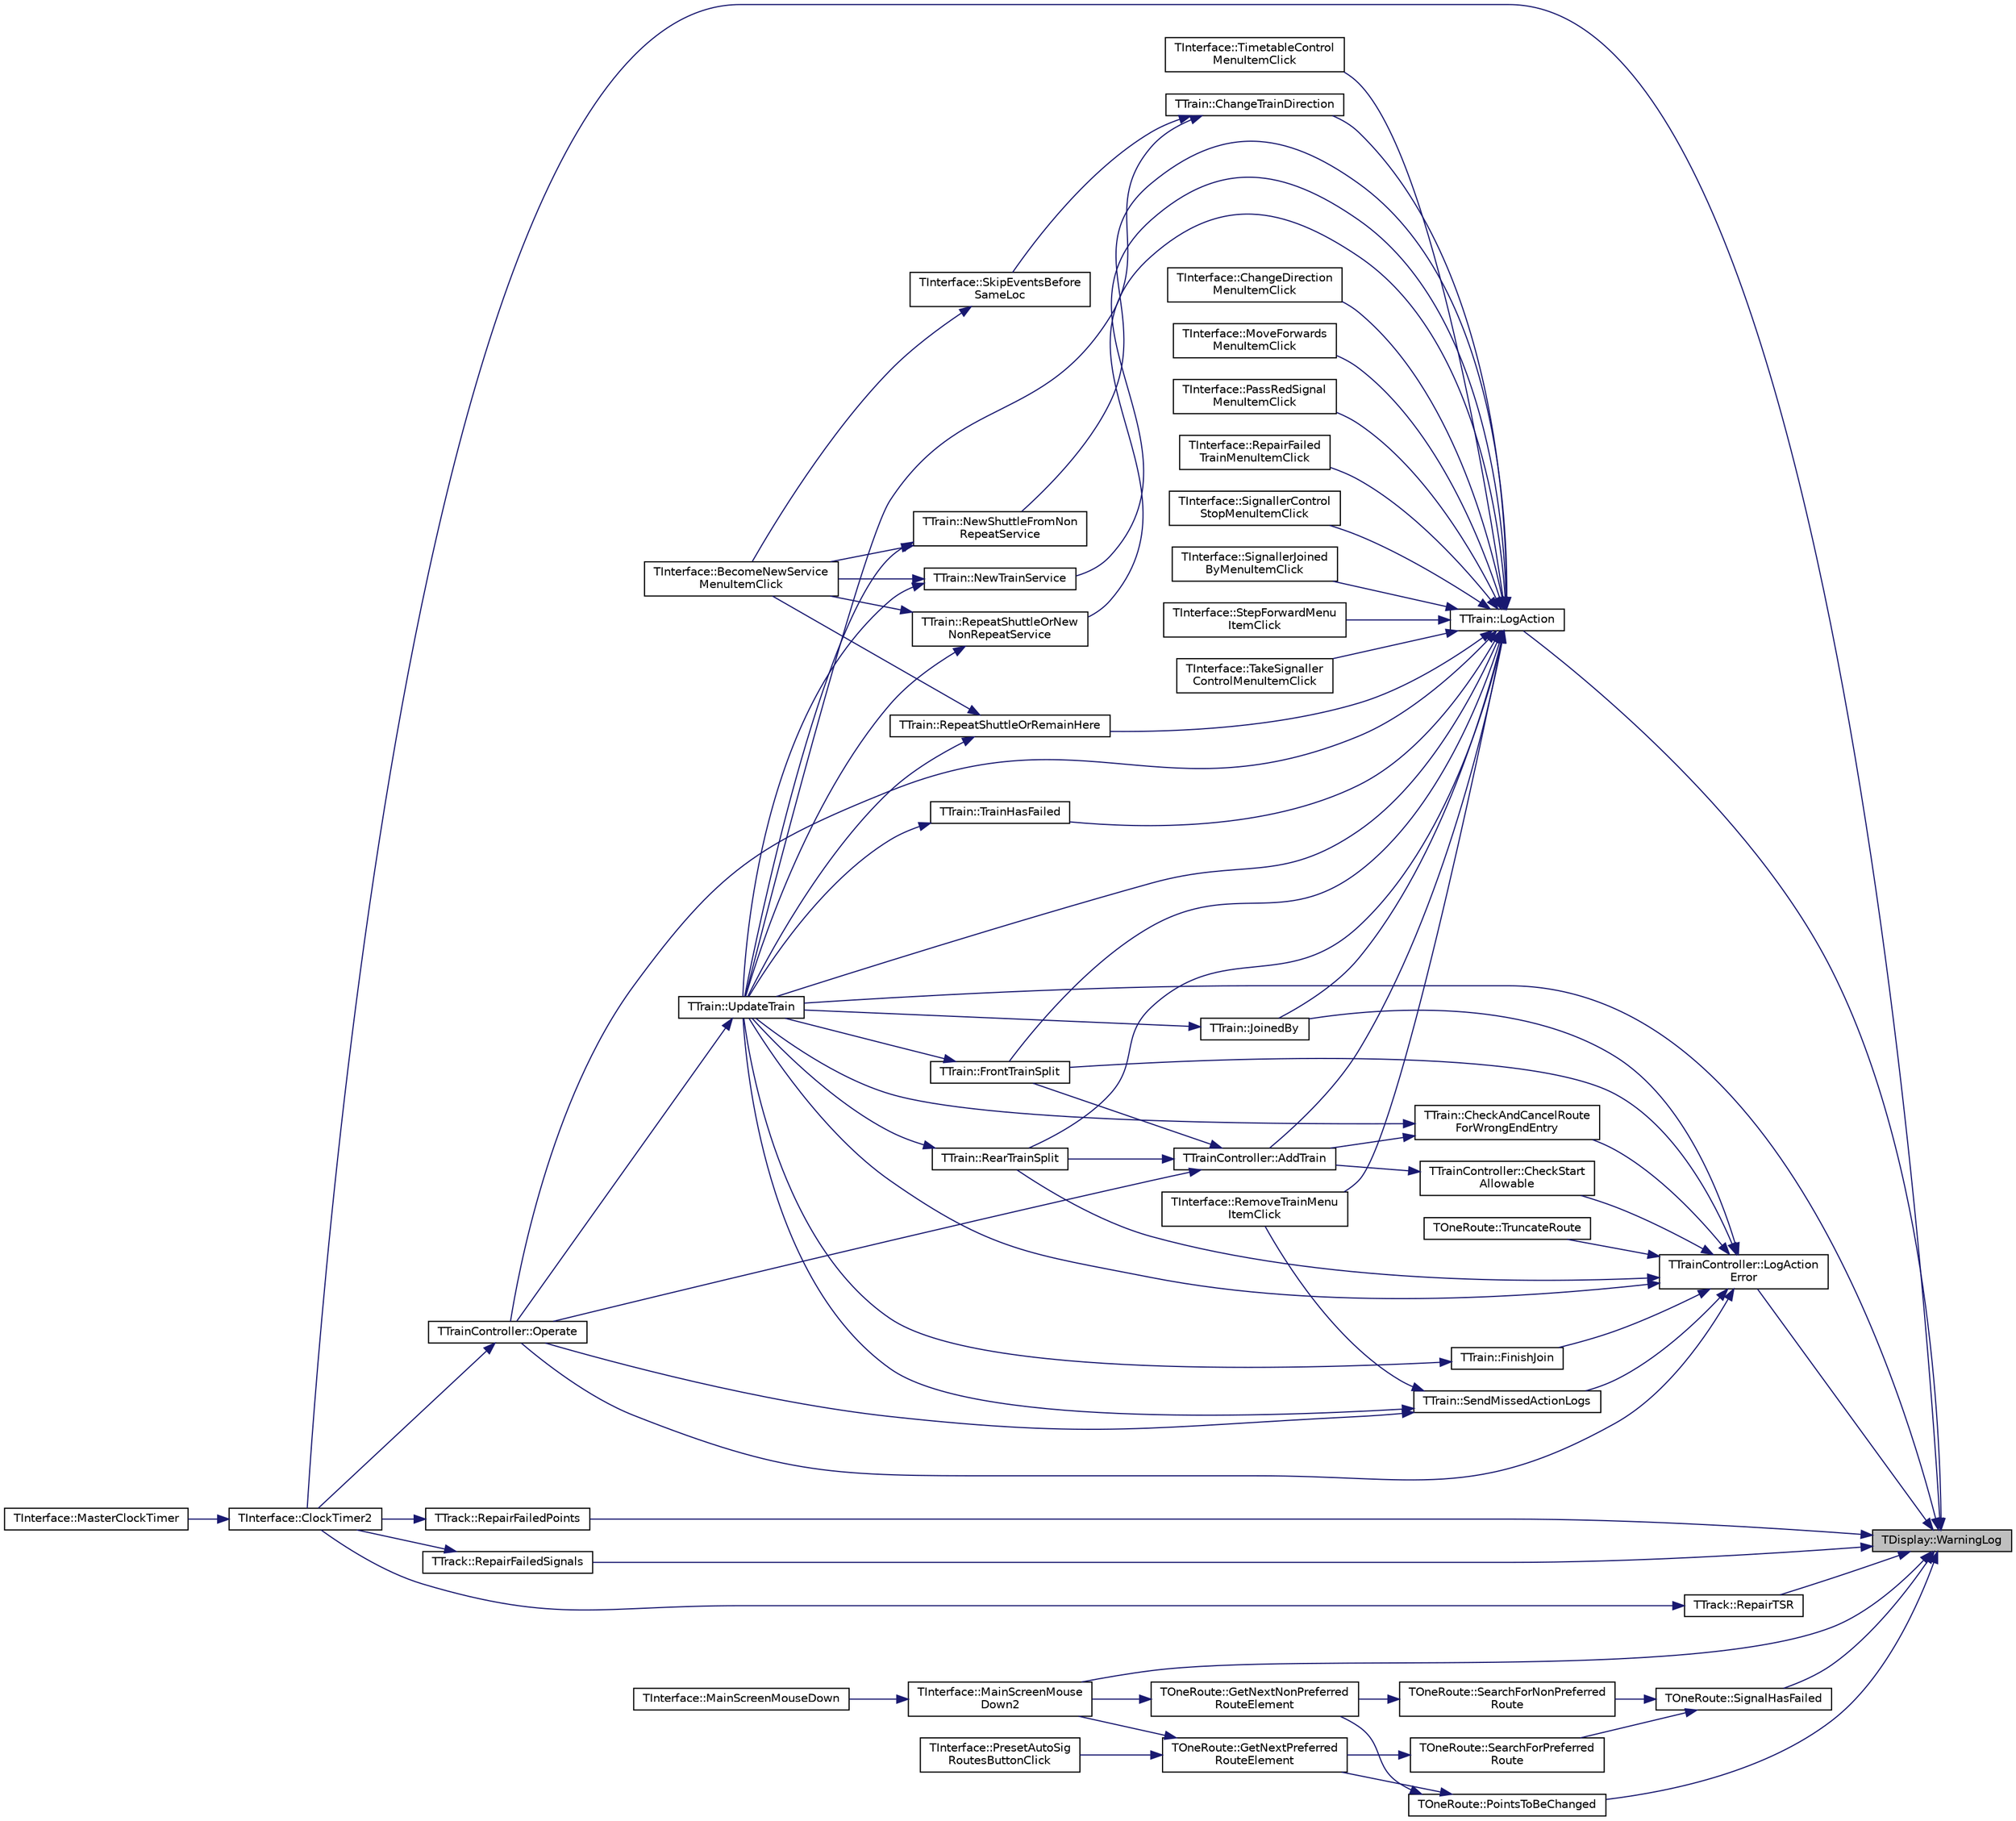 digraph "TDisplay::WarningLog"
{
 // INTERACTIVE_SVG=YES
 // LATEX_PDF_SIZE
  edge [fontname="Helvetica",fontsize="10",labelfontname="Helvetica",labelfontsize="10"];
  node [fontname="Helvetica",fontsize="10",shape=record];
  rankdir="RL";
  Node1 [label="TDisplay::WarningLog",height=0.2,width=0.4,color="black", fillcolor="grey75", style="filled", fontcolor="black",tooltip="Display warning message Statement in the bottom left hand warning position and scroll other messages ..."];
  Node1 -> Node2 [dir="back",color="midnightblue",fontsize="10",style="solid",fontname="Helvetica"];
  Node2 [label="TInterface::ClockTimer2",height=0.2,width=0.4,color="black", fillcolor="white", style="filled",URL="$class_t_interface.html#a6139ffb52492eb89e5487a8a3cd647b5",tooltip="The main loop, called every clock tick via MasterClockTimer."];
  Node2 -> Node3 [dir="back",color="midnightblue",fontsize="10",style="solid",fontname="Helvetica"];
  Node3 [label="TInterface::MasterClockTimer",height=0.2,width=0.4,color="black", fillcolor="white", style="filled",URL="$class_t_interface.html#ace30a12d923fc7fb489afabb0a09aa4f",tooltip=" "];
  Node1 -> Node4 [dir="back",color="midnightblue",fontsize="10",style="solid",fontname="Helvetica"];
  Node4 [label="TTrain::LogAction",height=0.2,width=0.4,color="black", fillcolor="white", style="filled",URL="$class_t_train.html#aa3cf379140cb396c57454801dbd6e6ab",tooltip="Send a message to the performance log and performance file, and if the message is flagged as a warnin..."];
  Node4 -> Node5 [dir="back",color="midnightblue",fontsize="10",style="solid",fontname="Helvetica"];
  Node5 [label="TTrainController::AddTrain",height=0.2,width=0.4,color="black", fillcolor="white", style="filled",URL="$class_t_train_controller.html#aa895b60238810a9d134cd5b9c886da56",tooltip="Introduce a new train to the railway, with the characteristics specified, returns true for success,..."];
  Node5 -> Node6 [dir="back",color="midnightblue",fontsize="10",style="solid",fontname="Helvetica"];
  Node6 [label="TTrain::FrontTrainSplit",height=0.2,width=0.4,color="black", fillcolor="white", style="filled",URL="$class_t_train.html#ad666fb061d1da7c44a72ec963c2098aa",tooltip="Carry out the actions needed when a train is to split from the front."];
  Node6 -> Node7 [dir="back",color="midnightblue",fontsize="10",style="solid",fontname="Helvetica"];
  Node7 [label="TTrain::UpdateTrain",height=0.2,width=0.4,color="black", fillcolor="white", style="filled",URL="$class_t_train.html#a89ad640ecf8f5163c40727b4e28575fc",tooltip="Major function called at each clock tick for each train & handles all train movement & associated act..."];
  Node7 -> Node8 [dir="back",color="midnightblue",fontsize="10",style="solid",fontname="Helvetica"];
  Node8 [label="TTrainController::Operate",height=0.2,width=0.4,color="black", fillcolor="white", style="filled",URL="$class_t_train_controller.html#a20a1576dea1d86ed78fc5e9f46343481",tooltip="called every clock tick to introduce new trains and update existing trains"];
  Node8 -> Node2 [dir="back",color="midnightblue",fontsize="10",style="solid",fontname="Helvetica"];
  Node5 -> Node8 [dir="back",color="midnightblue",fontsize="10",style="solid",fontname="Helvetica"];
  Node5 -> Node9 [dir="back",color="midnightblue",fontsize="10",style="solid",fontname="Helvetica"];
  Node9 [label="TTrain::RearTrainSplit",height=0.2,width=0.4,color="black", fillcolor="white", style="filled",URL="$class_t_train.html#ad64c5823265b0c611c2e5f0613317aa5",tooltip="Carry out the actions needed when a train is to split from the rear."];
  Node9 -> Node7 [dir="back",color="midnightblue",fontsize="10",style="solid",fontname="Helvetica"];
  Node4 -> Node10 [dir="back",color="midnightblue",fontsize="10",style="solid",fontname="Helvetica"];
  Node10 [label="TInterface::ChangeDirection\lMenuItemClick",height=0.2,width=0.4,color="black", fillcolor="white", style="filled",URL="$class_t_interface.html#aaaf32c3c815553f7ba70698e0f0071bb",tooltip=" "];
  Node4 -> Node11 [dir="back",color="midnightblue",fontsize="10",style="solid",fontname="Helvetica"];
  Node11 [label="TTrain::ChangeTrainDirection",height=0.2,width=0.4,color="black", fillcolor="white", style="filled",URL="$class_t_train.html#aaac04c1b5e358a69e1930bae9ca6f429",tooltip="Reverses the direction of motion of the train."];
  Node11 -> Node12 [dir="back",color="midnightblue",fontsize="10",style="solid",fontname="Helvetica"];
  Node12 [label="TInterface::SkipEventsBefore\lSameLoc",height=0.2,width=0.4,color="black", fillcolor="white", style="filled",URL="$class_t_interface.html#a528675bee2f8940b6fb3de82ebdd9cc1",tooltip="< used when change early to the next service (Fns, Fns-sh, Frh-sh or F-nshs) to advance the action po..."];
  Node12 -> Node13 [dir="back",color="midnightblue",fontsize="10",style="solid",fontname="Helvetica"];
  Node13 [label="TInterface::BecomeNewService\lMenuItemClick",height=0.2,width=0.4,color="black", fillcolor="white", style="filled",URL="$class_t_interface.html#a0e9af41ff305fe2813385fce38b73206",tooltip=" "];
  Node11 -> Node7 [dir="back",color="midnightblue",fontsize="10",style="solid",fontname="Helvetica"];
  Node4 -> Node6 [dir="back",color="midnightblue",fontsize="10",style="solid",fontname="Helvetica"];
  Node4 -> Node14 [dir="back",color="midnightblue",fontsize="10",style="solid",fontname="Helvetica"];
  Node14 [label="TTrain::JoinedBy",height=0.2,width=0.4,color="black", fillcolor="white", style="filled",URL="$class_t_train.html#a6c3479378d35f9041c38d80f03686b41",tooltip="Carry out the actions needed when a train is waiting to be joined by another train."];
  Node14 -> Node7 [dir="back",color="midnightblue",fontsize="10",style="solid",fontname="Helvetica"];
  Node4 -> Node15 [dir="back",color="midnightblue",fontsize="10",style="solid",fontname="Helvetica"];
  Node15 [label="TInterface::MoveForwards\lMenuItemClick",height=0.2,width=0.4,color="black", fillcolor="white", style="filled",URL="$class_t_interface.html#a50478cade5cae721121f5902528987a7",tooltip=" "];
  Node4 -> Node16 [dir="back",color="midnightblue",fontsize="10",style="solid",fontname="Helvetica"];
  Node16 [label="TTrain::NewShuttleFromNon\lRepeatService",height=0.2,width=0.4,color="black", fillcolor="white", style="filled",URL="$class_t_train.html#a2bde9b347632a790874abfee29758d32",tooltip="Carry out the actions needed when a new shuttle service is created from a non-repeating (F-nshs) serv..."];
  Node16 -> Node13 [dir="back",color="midnightblue",fontsize="10",style="solid",fontname="Helvetica"];
  Node16 -> Node7 [dir="back",color="midnightblue",fontsize="10",style="solid",fontname="Helvetica"];
  Node4 -> Node17 [dir="back",color="midnightblue",fontsize="10",style="solid",fontname="Helvetica"];
  Node17 [label="TTrain::NewTrainService",height=0.2,width=0.4,color="black", fillcolor="white", style="filled",URL="$class_t_train.html#a68bda28987bb7b9d7e52b35abb2399de",tooltip="Carry out the actions needed when a train forms a new service (code Fns)"];
  Node17 -> Node13 [dir="back",color="midnightblue",fontsize="10",style="solid",fontname="Helvetica"];
  Node17 -> Node7 [dir="back",color="midnightblue",fontsize="10",style="solid",fontname="Helvetica"];
  Node4 -> Node8 [dir="back",color="midnightblue",fontsize="10",style="solid",fontname="Helvetica"];
  Node4 -> Node18 [dir="back",color="midnightblue",fontsize="10",style="solid",fontname="Helvetica"];
  Node18 [label="TInterface::PassRedSignal\lMenuItemClick",height=0.2,width=0.4,color="black", fillcolor="white", style="filled",URL="$class_t_interface.html#ad7aaed58c91a9ad9598e17fa615024da",tooltip=" "];
  Node4 -> Node9 [dir="back",color="midnightblue",fontsize="10",style="solid",fontname="Helvetica"];
  Node4 -> Node19 [dir="back",color="midnightblue",fontsize="10",style="solid",fontname="Helvetica"];
  Node19 [label="TInterface::RemoveTrainMenu\lItemClick",height=0.2,width=0.4,color="black", fillcolor="white", style="filled",URL="$class_t_interface.html#a921ff57bd9af8acdd79a7c99d4839218",tooltip=" "];
  Node4 -> Node20 [dir="back",color="midnightblue",fontsize="10",style="solid",fontname="Helvetica"];
  Node20 [label="TInterface::RepairFailed\lTrainMenuItemClick",height=0.2,width=0.4,color="black", fillcolor="white", style="filled",URL="$class_t_interface.html#ad3ddf42d51934815002002a770df766a",tooltip=" "];
  Node4 -> Node21 [dir="back",color="midnightblue",fontsize="10",style="solid",fontname="Helvetica"];
  Node21 [label="TTrain::RepeatShuttleOrNew\lNonRepeatService",height=0.2,width=0.4,color="black", fillcolor="white", style="filled",URL="$class_t_train.html#a648f31ead801d51160c024f1ead459c8",tooltip="Carry out the actions needed to create either a new shuttle service or (if all repeats have finished)..."];
  Node21 -> Node13 [dir="back",color="midnightblue",fontsize="10",style="solid",fontname="Helvetica"];
  Node21 -> Node7 [dir="back",color="midnightblue",fontsize="10",style="solid",fontname="Helvetica"];
  Node4 -> Node22 [dir="back",color="midnightblue",fontsize="10",style="solid",fontname="Helvetica"];
  Node22 [label="TTrain::RepeatShuttleOrRemainHere",height=0.2,width=0.4,color="black", fillcolor="white", style="filled",URL="$class_t_train.html#a1f4b4616c1167ff2ef83b2df48545c6b",tooltip="Carry out the actions needed to create either a new shuttle service or (if all repeats have finished)..."];
  Node22 -> Node13 [dir="back",color="midnightblue",fontsize="10",style="solid",fontname="Helvetica"];
  Node22 -> Node7 [dir="back",color="midnightblue",fontsize="10",style="solid",fontname="Helvetica"];
  Node4 -> Node23 [dir="back",color="midnightblue",fontsize="10",style="solid",fontname="Helvetica"];
  Node23 [label="TInterface::SignallerControl\lStopMenuItemClick",height=0.2,width=0.4,color="black", fillcolor="white", style="filled",URL="$class_t_interface.html#a2313bac2c5c5ac3f8b91c46166e35b97",tooltip=" "];
  Node4 -> Node24 [dir="back",color="midnightblue",fontsize="10",style="solid",fontname="Helvetica"];
  Node24 [label="TInterface::SignallerJoined\lByMenuItemClick",height=0.2,width=0.4,color="black", fillcolor="white", style="filled",URL="$class_t_interface.html#ad493289c9c9aa2e4d4e39329e80cc47c",tooltip=" "];
  Node4 -> Node25 [dir="back",color="midnightblue",fontsize="10",style="solid",fontname="Helvetica"];
  Node25 [label="TInterface::StepForwardMenu\lItemClick",height=0.2,width=0.4,color="black", fillcolor="white", style="filled",URL="$class_t_interface.html#a0cc484aa9bc0445312ef9191d8212f14",tooltip=" "];
  Node4 -> Node26 [dir="back",color="midnightblue",fontsize="10",style="solid",fontname="Helvetica"];
  Node26 [label="TInterface::TakeSignaller\lControlMenuItemClick",height=0.2,width=0.4,color="black", fillcolor="white", style="filled",URL="$class_t_interface.html#ab5b80c76a8cc8d2c87f21d323f61c1ce",tooltip=" "];
  Node4 -> Node27 [dir="back",color="midnightblue",fontsize="10",style="solid",fontname="Helvetica"];
  Node27 [label="TInterface::TimetableControl\lMenuItemClick",height=0.2,width=0.4,color="black", fillcolor="white", style="filled",URL="$class_t_interface.html#aec12f0e481024f1268fad36e7188b7a4",tooltip=" "];
  Node4 -> Node28 [dir="back",color="midnightblue",fontsize="10",style="solid",fontname="Helvetica"];
  Node28 [label="TTrain::TrainHasFailed",height=0.2,width=0.4,color="black", fillcolor="white", style="filled",URL="$class_t_train.html#a84204e3d8492e73d1eebf0707c49f620",tooltip="Called when there is a random train failure."];
  Node28 -> Node7 [dir="back",color="midnightblue",fontsize="10",style="solid",fontname="Helvetica"];
  Node4 -> Node7 [dir="back",color="midnightblue",fontsize="10",style="solid",fontname="Helvetica"];
  Node1 -> Node29 [dir="back",color="midnightblue",fontsize="10",style="solid",fontname="Helvetica"];
  Node29 [label="TTrainController::LogAction\lError",height=0.2,width=0.4,color="black", fillcolor="white", style="filled",URL="$class_t_train_controller.html#a9acd46962be476bc76c8d5ce59fff399",tooltip="Send an error message to the performance log and file, and as a warning if appropriate."];
  Node29 -> Node30 [dir="back",color="midnightblue",fontsize="10",style="solid",fontname="Helvetica"];
  Node30 [label="TTrain::CheckAndCancelRoute\lForWrongEndEntry",height=0.2,width=0.4,color="black", fillcolor="white", style="filled",URL="$class_t_train.html#a50997f7e8138a7e6a147fe3b5ad21b84",tooltip="Checks whether Element and EntryPos (where train is about to enter) is on an existing route (or cross..."];
  Node30 -> Node5 [dir="back",color="midnightblue",fontsize="10",style="solid",fontname="Helvetica"];
  Node30 -> Node7 [dir="back",color="midnightblue",fontsize="10",style="solid",fontname="Helvetica"];
  Node29 -> Node31 [dir="back",color="midnightblue",fontsize="10",style="solid",fontname="Helvetica"];
  Node31 [label="TTrainController::CheckStart\lAllowable",height=0.2,width=0.4,color="black", fillcolor="white", style="filled",URL="$class_t_train_controller.html#ab8d8cf015d4784f12585f0ead325e9bf",tooltip="Called when trying to introduce a new train - checks for points in correct orientation,..."];
  Node31 -> Node5 [dir="back",color="midnightblue",fontsize="10",style="solid",fontname="Helvetica"];
  Node29 -> Node32 [dir="back",color="midnightblue",fontsize="10",style="solid",fontname="Helvetica"];
  Node32 [label="TTrain::FinishJoin",height=0.2,width=0.4,color="black", fillcolor="white", style="filled",URL="$class_t_train.html#ab9edf458753619f8cd25f0165484d26f",tooltip="Carry out the actions needed when a train is waiting to join another train."];
  Node32 -> Node7 [dir="back",color="midnightblue",fontsize="10",style="solid",fontname="Helvetica"];
  Node29 -> Node6 [dir="back",color="midnightblue",fontsize="10",style="solid",fontname="Helvetica"];
  Node29 -> Node14 [dir="back",color="midnightblue",fontsize="10",style="solid",fontname="Helvetica"];
  Node29 -> Node8 [dir="back",color="midnightblue",fontsize="10",style="solid",fontname="Helvetica"];
  Node29 -> Node9 [dir="back",color="midnightblue",fontsize="10",style="solid",fontname="Helvetica"];
  Node29 -> Node33 [dir="back",color="midnightblue",fontsize="10",style="solid",fontname="Helvetica"];
  Node33 [label="TTrain::SendMissedActionLogs",height=0.2,width=0.4,color="black", fillcolor="white", style="filled",URL="$class_t_train.html#a29ad7cb992931e1e8922941fc49e2e74",tooltip="Missed actions (see NameInTimetableBeforeCDT above) sent to the performance log and performance file."];
  Node33 -> Node8 [dir="back",color="midnightblue",fontsize="10",style="solid",fontname="Helvetica"];
  Node33 -> Node19 [dir="back",color="midnightblue",fontsize="10",style="solid",fontname="Helvetica"];
  Node33 -> Node7 [dir="back",color="midnightblue",fontsize="10",style="solid",fontname="Helvetica"];
  Node29 -> Node34 [dir="back",color="midnightblue",fontsize="10",style="solid",fontname="Helvetica"];
  Node34 [label="TOneRoute::TruncateRoute",height=0.2,width=0.4,color="black", fillcolor="white", style="filled",URL="$class_t_one_route.html#a431473ce9a2ef6c49781ab84c972a641",tooltip="Examines the route to see whether the element at H & V is in the route, and if not returns a ReturnFl..."];
  Node29 -> Node7 [dir="back",color="midnightblue",fontsize="10",style="solid",fontname="Helvetica"];
  Node1 -> Node35 [dir="back",color="midnightblue",fontsize="10",style="solid",fontname="Helvetica"];
  Node35 [label="TInterface::MainScreenMouse\lDown2",height=0.2,width=0.4,color="black", fillcolor="white", style="filled",URL="$class_t_interface.html#abf07d5edc1507de381825f17620748b2",tooltip="Called when mouse button clicked in zoom-in mode."];
  Node35 -> Node36 [dir="back",color="midnightblue",fontsize="10",style="solid",fontname="Helvetica"];
  Node36 [label="TInterface::MainScreenMouseDown",height=0.2,width=0.4,color="black", fillcolor="white", style="filled",URL="$class_t_interface.html#a7f37862fb9e01e1328d9fd3fd8c50094",tooltip=" "];
  Node1 -> Node37 [dir="back",color="midnightblue",fontsize="10",style="solid",fontname="Helvetica"];
  Node37 [label="TOneRoute::PointsToBeChanged",height=0.2,width=0.4,color="black", fillcolor="white", style="filled",URL="$class_t_one_route.html#ac7f8f09d6f6f662457d26c170fce9301",tooltip=" "];
  Node37 -> Node38 [dir="back",color="midnightblue",fontsize="10",style="solid",fontname="Helvetica"];
  Node38 [label="TOneRoute::GetNextNonPreferred\lRouteElement",height=0.2,width=0.4,color="black", fillcolor="white", style="filled",URL="$class_t_one_route.html#a5ce1c3a064a656ca764b5ed98c63151a",tooltip="Try to find a set of linked tracks between the route start element and the one at HLoc & VLoc...."];
  Node38 -> Node35 [dir="back",color="midnightblue",fontsize="10",style="solid",fontname="Helvetica"];
  Node37 -> Node39 [dir="back",color="midnightblue",fontsize="10",style="solid",fontname="Helvetica"];
  Node39 [label="TOneRoute::GetNextPreferred\lRouteElement",height=0.2,width=0.4,color="black", fillcolor="white", style="filled",URL="$class_t_one_route.html#a974ac7ab4cb5e6a5df33a3d7b3563315",tooltip="Try to find a set of linked tracks that lie on preferred directions between the route start element a..."];
  Node39 -> Node35 [dir="back",color="midnightblue",fontsize="10",style="solid",fontname="Helvetica"];
  Node39 -> Node40 [dir="back",color="midnightblue",fontsize="10",style="solid",fontname="Helvetica"];
  Node40 [label="TInterface::PresetAutoSig\lRoutesButtonClick",height=0.2,width=0.4,color="black", fillcolor="white", style="filled",URL="$class_t_interface.html#aa639148521a793641e694b15486b5055",tooltip=" "];
  Node1 -> Node41 [dir="back",color="midnightblue",fontsize="10",style="solid",fontname="Helvetica"];
  Node41 [label="TTrack::RepairFailedPoints",height=0.2,width=0.4,color="black", fillcolor="white", style="filled",URL="$class_t_track.html#a8e1608224ab4d2cf76ab9f65fb3f4f25",tooltip="restore points to unfailed state, added at v2.13.0"];
  Node41 -> Node2 [dir="back",color="midnightblue",fontsize="10",style="solid",fontname="Helvetica"];
  Node1 -> Node42 [dir="back",color="midnightblue",fontsize="10",style="solid",fontname="Helvetica"];
  Node42 [label="TTrack::RepairFailedSignals",height=0.2,width=0.4,color="black", fillcolor="white", style="filled",URL="$class_t_track.html#ad1a0b4b8922b3fd412850a61d458426b",tooltip="restore signal to unfailed state, added at v2.13.0"];
  Node42 -> Node2 [dir="back",color="midnightblue",fontsize="10",style="solid",fontname="Helvetica"];
  Node1 -> Node43 [dir="back",color="midnightblue",fontsize="10",style="solid",fontname="Helvetica"];
  Node43 [label="TTrack::RepairTSR",height=0.2,width=0.4,color="black", fillcolor="white", style="filled",URL="$class_t_track.html#a9fb4212aa9642c089b1e7a885189bba6",tooltip="remove TSR, added at v2.13.0"];
  Node43 -> Node2 [dir="back",color="midnightblue",fontsize="10",style="solid",fontname="Helvetica"];
  Node1 -> Node44 [dir="back",color="midnightblue",fontsize="10",style="solid",fontname="Helvetica"];
  Node44 [label="TOneRoute::SignalHasFailed",height=0.2,width=0.4,color="black", fillcolor="white", style="filled",URL="$class_t_one_route.html#a4177e4c0c4d6817515cb19f4f7e1427b",tooltip="Check incorporated in route search routines after have found a legitimate route, returns false for si..."];
  Node44 -> Node45 [dir="back",color="midnightblue",fontsize="10",style="solid",fontname="Helvetica"];
  Node45 [label="TOneRoute::SearchForNonPreferred\lRoute",height=0.2,width=0.4,color="black", fillcolor="white", style="filled",URL="$class_t_one_route.html#a69c8690ba3aae40ff99a5d2a629ba321",tooltip="Called by GetNextNonPreferredRouteElement to carry out the search for linked track,..."];
  Node45 -> Node38 [dir="back",color="midnightblue",fontsize="10",style="solid",fontname="Helvetica"];
  Node44 -> Node46 [dir="back",color="midnightblue",fontsize="10",style="solid",fontname="Helvetica"];
  Node46 [label="TOneRoute::SearchForPreferred\lRoute",height=0.2,width=0.4,color="black", fillcolor="white", style="filled",URL="$class_t_one_route.html#a3bbf0add5e8c2b88fb09cb1be158d9ad",tooltip="Called by GetNextPreferredRouteElement to carry out the search for a valid route, and also called rec..."];
  Node46 -> Node39 [dir="back",color="midnightblue",fontsize="10",style="solid",fontname="Helvetica"];
  Node1 -> Node7 [dir="back",color="midnightblue",fontsize="10",style="solid",fontname="Helvetica"];
}
